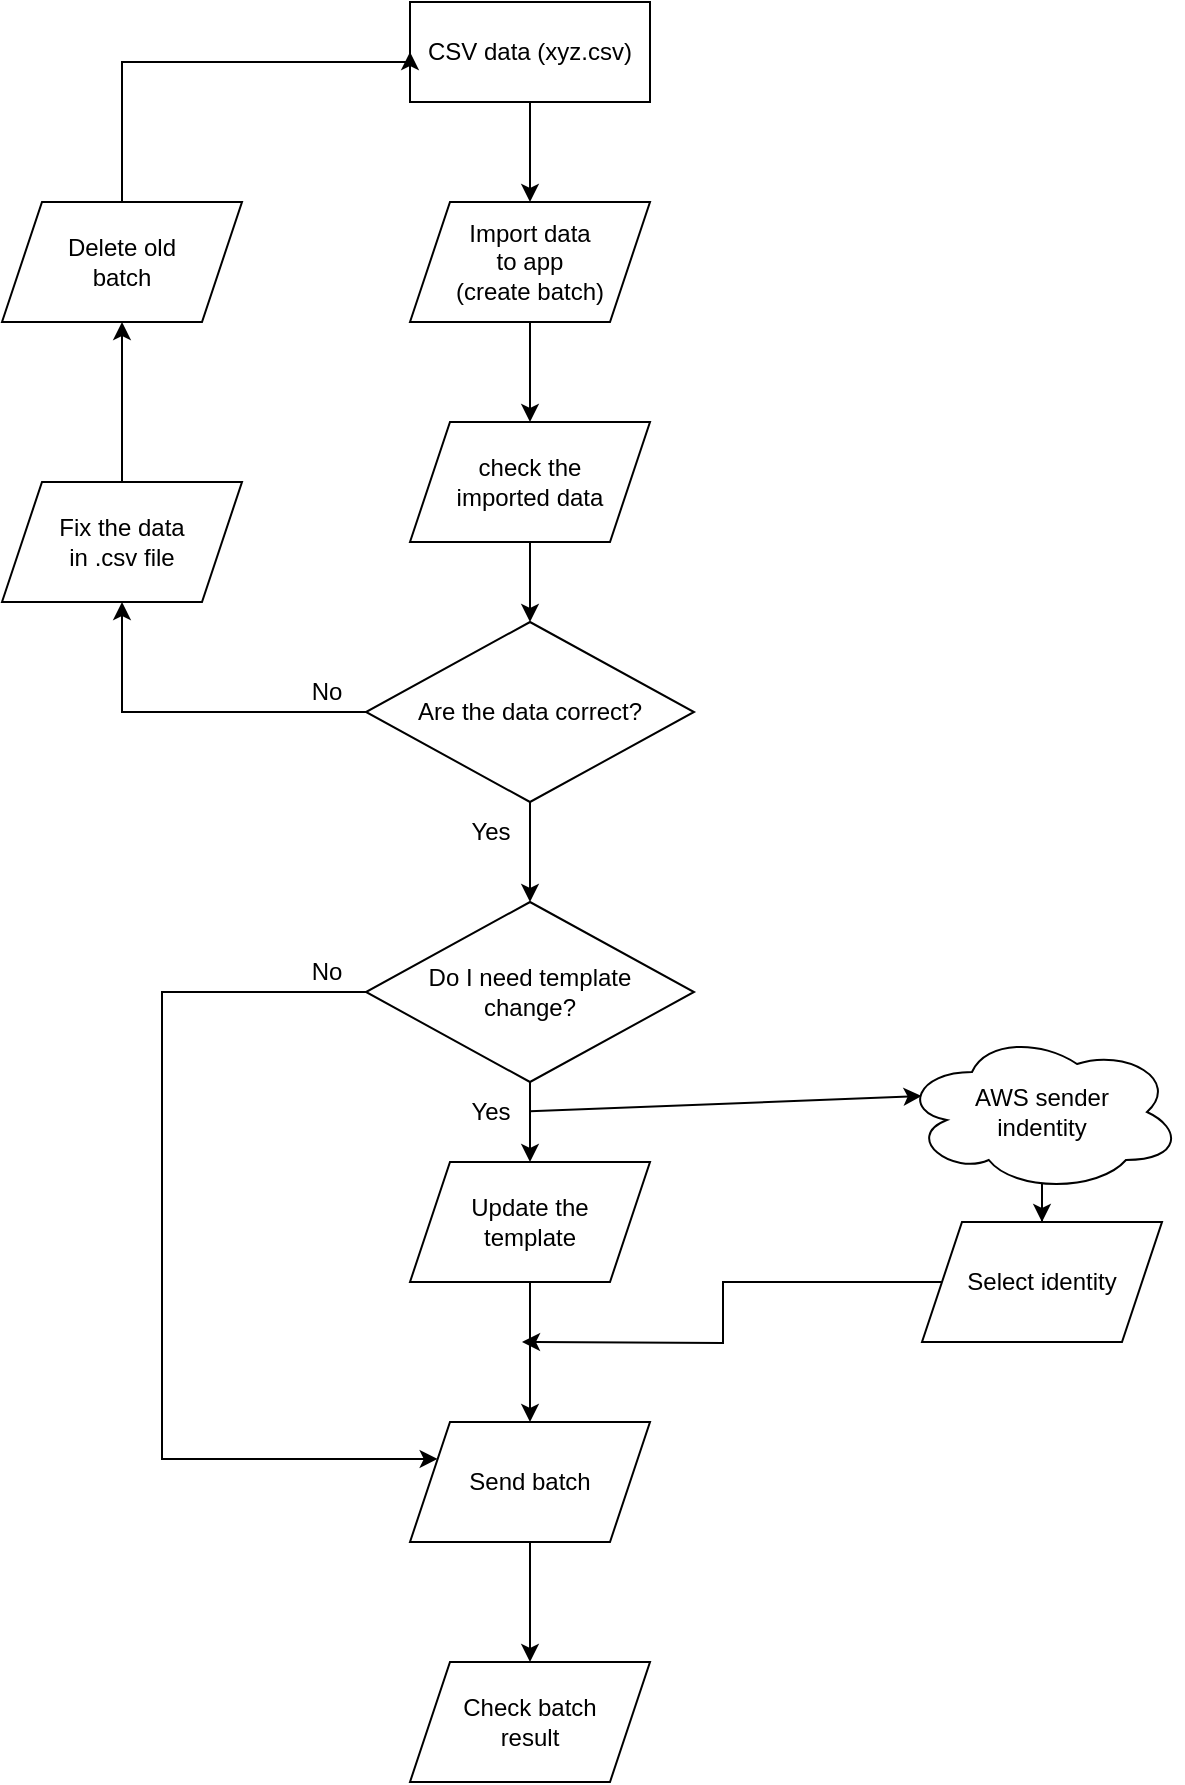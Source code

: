<mxfile version="20.2.4" type="github">
  <diagram id="UUr9oCmgKK7NFTHfe8kC" name="Page-1">
    <mxGraphModel dx="1395" dy="964" grid="1" gridSize="10" guides="1" tooltips="1" connect="1" arrows="1" fold="1" page="1" pageScale="1" pageWidth="827" pageHeight="1169" math="0" shadow="0">
      <root>
        <mxCell id="0" />
        <mxCell id="1" parent="0" />
        <mxCell id="FNvh9srxU-pzTjBqOGl6-11" style="edgeStyle=orthogonalEdgeStyle;rounded=0;orthogonalLoop=1;jettySize=auto;html=1;" edge="1" parent="1" source="FNvh9srxU-pzTjBqOGl6-1" target="FNvh9srxU-pzTjBqOGl6-2">
          <mxGeometry relative="1" as="geometry" />
        </mxCell>
        <mxCell id="FNvh9srxU-pzTjBqOGl6-1" value="CSV data (xyz.csv)" style="rounded=0;whiteSpace=wrap;html=1;" vertex="1" parent="1">
          <mxGeometry x="354" y="40" width="120" height="50" as="geometry" />
        </mxCell>
        <mxCell id="FNvh9srxU-pzTjBqOGl6-12" style="edgeStyle=orthogonalEdgeStyle;rounded=0;orthogonalLoop=1;jettySize=auto;html=1;entryX=0.5;entryY=0;entryDx=0;entryDy=0;" edge="1" parent="1" source="FNvh9srxU-pzTjBqOGl6-2" target="FNvh9srxU-pzTjBqOGl6-3">
          <mxGeometry relative="1" as="geometry" />
        </mxCell>
        <mxCell id="FNvh9srxU-pzTjBqOGl6-2" value="Import data &lt;br&gt;to app &lt;br&gt;(create batch)" style="shape=parallelogram;perimeter=parallelogramPerimeter;whiteSpace=wrap;html=1;fixedSize=1;" vertex="1" parent="1">
          <mxGeometry x="354" y="140" width="120" height="60" as="geometry" />
        </mxCell>
        <mxCell id="FNvh9srxU-pzTjBqOGl6-13" style="edgeStyle=orthogonalEdgeStyle;rounded=0;orthogonalLoop=1;jettySize=auto;html=1;entryX=0.5;entryY=0;entryDx=0;entryDy=0;" edge="1" parent="1" source="FNvh9srxU-pzTjBqOGl6-3" target="FNvh9srxU-pzTjBqOGl6-4">
          <mxGeometry relative="1" as="geometry" />
        </mxCell>
        <mxCell id="FNvh9srxU-pzTjBqOGl6-3" value="check the &lt;br&gt;imported data" style="shape=parallelogram;perimeter=parallelogramPerimeter;whiteSpace=wrap;html=1;fixedSize=1;" vertex="1" parent="1">
          <mxGeometry x="354" y="250" width="120" height="60" as="geometry" />
        </mxCell>
        <mxCell id="FNvh9srxU-pzTjBqOGl6-6" style="edgeStyle=orthogonalEdgeStyle;rounded=0;orthogonalLoop=1;jettySize=auto;html=1;" edge="1" parent="1" source="FNvh9srxU-pzTjBqOGl6-4" target="FNvh9srxU-pzTjBqOGl6-5">
          <mxGeometry relative="1" as="geometry" />
        </mxCell>
        <mxCell id="FNvh9srxU-pzTjBqOGl6-15" style="edgeStyle=orthogonalEdgeStyle;rounded=0;orthogonalLoop=1;jettySize=auto;html=1;entryX=0.5;entryY=0;entryDx=0;entryDy=0;" edge="1" parent="1" source="FNvh9srxU-pzTjBqOGl6-4" target="FNvh9srxU-pzTjBqOGl6-17">
          <mxGeometry relative="1" as="geometry">
            <mxPoint x="414" y="490" as="targetPoint" />
          </mxGeometry>
        </mxCell>
        <mxCell id="FNvh9srxU-pzTjBqOGl6-4" value="Are the data correct?" style="rhombus;whiteSpace=wrap;html=1;" vertex="1" parent="1">
          <mxGeometry x="332" y="350" width="164" height="90" as="geometry" />
        </mxCell>
        <mxCell id="FNvh9srxU-pzTjBqOGl6-9" style="edgeStyle=orthogonalEdgeStyle;rounded=0;orthogonalLoop=1;jettySize=auto;html=1;entryX=0.5;entryY=1;entryDx=0;entryDy=0;" edge="1" parent="1" source="FNvh9srxU-pzTjBqOGl6-5" target="FNvh9srxU-pzTjBqOGl6-8">
          <mxGeometry relative="1" as="geometry" />
        </mxCell>
        <mxCell id="FNvh9srxU-pzTjBqOGl6-5" value="Fix the data &lt;br&gt;in .csv file" style="shape=parallelogram;perimeter=parallelogramPerimeter;whiteSpace=wrap;html=1;fixedSize=1;" vertex="1" parent="1">
          <mxGeometry x="150" y="280" width="120" height="60" as="geometry" />
        </mxCell>
        <mxCell id="FNvh9srxU-pzTjBqOGl6-10" style="edgeStyle=orthogonalEdgeStyle;rounded=0;orthogonalLoop=1;jettySize=auto;html=1;entryX=0;entryY=0.5;entryDx=0;entryDy=0;" edge="1" parent="1" source="FNvh9srxU-pzTjBqOGl6-8" target="FNvh9srxU-pzTjBqOGl6-1">
          <mxGeometry relative="1" as="geometry">
            <Array as="points">
              <mxPoint x="210" y="70" />
            </Array>
          </mxGeometry>
        </mxCell>
        <mxCell id="FNvh9srxU-pzTjBqOGl6-8" value="Delete old&lt;br&gt;batch" style="shape=parallelogram;perimeter=parallelogramPerimeter;whiteSpace=wrap;html=1;fixedSize=1;" vertex="1" parent="1">
          <mxGeometry x="150" y="140" width="120" height="60" as="geometry" />
        </mxCell>
        <mxCell id="FNvh9srxU-pzTjBqOGl6-19" style="edgeStyle=orthogonalEdgeStyle;rounded=0;orthogonalLoop=1;jettySize=auto;html=1;entryX=0.5;entryY=0;entryDx=0;entryDy=0;" edge="1" parent="1" source="FNvh9srxU-pzTjBqOGl6-17" target="FNvh9srxU-pzTjBqOGl6-18">
          <mxGeometry relative="1" as="geometry" />
        </mxCell>
        <mxCell id="FNvh9srxU-pzTjBqOGl6-22" style="edgeStyle=orthogonalEdgeStyle;rounded=0;orthogonalLoop=1;jettySize=auto;html=1;entryX=0;entryY=0.25;entryDx=0;entryDy=0;" edge="1" parent="1" source="FNvh9srxU-pzTjBqOGl6-17" target="FNvh9srxU-pzTjBqOGl6-20">
          <mxGeometry relative="1" as="geometry">
            <mxPoint x="260" y="760" as="targetPoint" />
            <Array as="points">
              <mxPoint x="230" y="535" />
              <mxPoint x="230" y="769" />
            </Array>
          </mxGeometry>
        </mxCell>
        <mxCell id="FNvh9srxU-pzTjBqOGl6-17" value="Do I need template&lt;br&gt;change?" style="rhombus;whiteSpace=wrap;html=1;" vertex="1" parent="1">
          <mxGeometry x="332" y="490" width="164" height="90" as="geometry" />
        </mxCell>
        <mxCell id="FNvh9srxU-pzTjBqOGl6-21" style="edgeStyle=orthogonalEdgeStyle;rounded=0;orthogonalLoop=1;jettySize=auto;html=1;" edge="1" parent="1" source="FNvh9srxU-pzTjBqOGl6-18" target="FNvh9srxU-pzTjBqOGl6-20">
          <mxGeometry relative="1" as="geometry" />
        </mxCell>
        <mxCell id="FNvh9srxU-pzTjBqOGl6-18" value="Update the &lt;br&gt;template" style="shape=parallelogram;perimeter=parallelogramPerimeter;whiteSpace=wrap;html=1;fixedSize=1;" vertex="1" parent="1">
          <mxGeometry x="354" y="620" width="120" height="60" as="geometry" />
        </mxCell>
        <mxCell id="FNvh9srxU-pzTjBqOGl6-24" style="edgeStyle=orthogonalEdgeStyle;rounded=0;orthogonalLoop=1;jettySize=auto;html=1;entryX=0.5;entryY=0;entryDx=0;entryDy=0;" edge="1" parent="1" source="FNvh9srxU-pzTjBqOGl6-20" target="FNvh9srxU-pzTjBqOGl6-23">
          <mxGeometry relative="1" as="geometry" />
        </mxCell>
        <mxCell id="FNvh9srxU-pzTjBqOGl6-20" value="Send batch" style="shape=parallelogram;perimeter=parallelogramPerimeter;whiteSpace=wrap;html=1;fixedSize=1;" vertex="1" parent="1">
          <mxGeometry x="354" y="750" width="120" height="60" as="geometry" />
        </mxCell>
        <mxCell id="FNvh9srxU-pzTjBqOGl6-23" value="Check batch&lt;br&gt;result" style="shape=parallelogram;perimeter=parallelogramPerimeter;whiteSpace=wrap;html=1;fixedSize=1;" vertex="1" parent="1">
          <mxGeometry x="354" y="870" width="120" height="60" as="geometry" />
        </mxCell>
        <mxCell id="FNvh9srxU-pzTjBqOGl6-25" value="Yes" style="text;html=1;resizable=0;autosize=1;align=center;verticalAlign=middle;points=[];fillColor=none;strokeColor=none;rounded=0;" vertex="1" parent="1">
          <mxGeometry x="374" y="580" width="40" height="30" as="geometry" />
        </mxCell>
        <mxCell id="FNvh9srxU-pzTjBqOGl6-26" value="No" style="text;html=1;resizable=0;autosize=1;align=center;verticalAlign=middle;points=[];fillColor=none;strokeColor=none;rounded=0;" vertex="1" parent="1">
          <mxGeometry x="292" y="370" width="40" height="30" as="geometry" />
        </mxCell>
        <mxCell id="FNvh9srxU-pzTjBqOGl6-27" value="Yes" style="text;html=1;resizable=0;autosize=1;align=center;verticalAlign=middle;points=[];fillColor=none;strokeColor=none;rounded=0;" vertex="1" parent="1">
          <mxGeometry x="374" y="440" width="40" height="30" as="geometry" />
        </mxCell>
        <mxCell id="FNvh9srxU-pzTjBqOGl6-28" value="No" style="text;html=1;resizable=0;autosize=1;align=center;verticalAlign=middle;points=[];fillColor=none;strokeColor=none;rounded=0;" vertex="1" parent="1">
          <mxGeometry x="292" y="510" width="40" height="30" as="geometry" />
        </mxCell>
        <mxCell id="FNvh9srxU-pzTjBqOGl6-34" style="edgeStyle=orthogonalEdgeStyle;rounded=0;orthogonalLoop=1;jettySize=auto;html=1;entryX=0.5;entryY=0;entryDx=0;entryDy=0;" edge="1" parent="1" source="FNvh9srxU-pzTjBqOGl6-29" target="FNvh9srxU-pzTjBqOGl6-33">
          <mxGeometry relative="1" as="geometry" />
        </mxCell>
        <mxCell id="FNvh9srxU-pzTjBqOGl6-29" value="AWS sender&lt;br&gt;indentity" style="ellipse;shape=cloud;whiteSpace=wrap;html=1;" vertex="1" parent="1">
          <mxGeometry x="600" y="555" width="140" height="80" as="geometry" />
        </mxCell>
        <mxCell id="FNvh9srxU-pzTjBqOGl6-32" value="" style="edgeStyle=none;orthogonalLoop=1;jettySize=auto;html=1;rounded=0;entryX=0.07;entryY=0.4;entryDx=0;entryDy=0;entryPerimeter=0;" edge="1" parent="1" target="FNvh9srxU-pzTjBqOGl6-29">
          <mxGeometry width="80" relative="1" as="geometry">
            <mxPoint x="414" y="594.66" as="sourcePoint" />
            <mxPoint x="494" y="594.66" as="targetPoint" />
            <Array as="points" />
          </mxGeometry>
        </mxCell>
        <mxCell id="FNvh9srxU-pzTjBqOGl6-35" style="edgeStyle=orthogonalEdgeStyle;rounded=0;orthogonalLoop=1;jettySize=auto;html=1;" edge="1" parent="1" source="FNvh9srxU-pzTjBqOGl6-33">
          <mxGeometry relative="1" as="geometry">
            <mxPoint x="410" y="710" as="targetPoint" />
          </mxGeometry>
        </mxCell>
        <mxCell id="FNvh9srxU-pzTjBqOGl6-33" value="Select identity" style="shape=parallelogram;perimeter=parallelogramPerimeter;whiteSpace=wrap;html=1;fixedSize=1;" vertex="1" parent="1">
          <mxGeometry x="610" y="650" width="120" height="60" as="geometry" />
        </mxCell>
      </root>
    </mxGraphModel>
  </diagram>
</mxfile>
